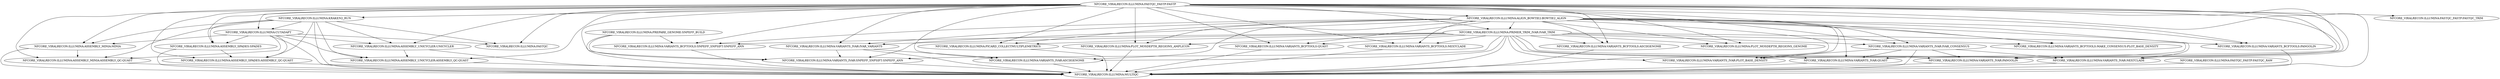 strict digraph "" {
	"NFCORE_VIRALRECON:ILLUMINA:PREPARE_GENOME:SNPEFF_BUILD" -> "NFCORE_VIRALRECON:ILLUMINA:VARIANTS_IVAR:SNPEFF_SNPSIFT:SNPEFF_ANN";
	"NFCORE_VIRALRECON:ILLUMINA:PREPARE_GENOME:SNPEFF_BUILD" -> "NFCORE_VIRALRECON:ILLUMINA:VARIANTS_BCFTOOLS:SNPEFF_SNPSIFT:SNPEFF_ANN";
	"NFCORE_VIRALRECON:ILLUMINA:PREPARE_GENOME:SNPEFF_BUILD" -> "NFCORE_VIRALRECON:ILLUMINA:MULTIQC";
	"NFCORE_VIRALRECON:ILLUMINA:VARIANTS_IVAR:ASCIIGENOME" -> "NFCORE_VIRALRECON:ILLUMINA:MULTIQC";
	"NFCORE_VIRALRECON:ILLUMINA:KRAKEN2_RUN" -> "NFCORE_VIRALRECON:ILLUMINA:CUTADAPT";
	"NFCORE_VIRALRECON:ILLUMINA:KRAKEN2_RUN" -> "NFCORE_VIRALRECON:ILLUMINA:FASTQC";
	"NFCORE_VIRALRECON:ILLUMINA:KRAKEN2_RUN" -> "NFCORE_VIRALRECON:ILLUMINA:ASSEMBLY_SPADES:SPADES";
	"NFCORE_VIRALRECON:ILLUMINA:KRAKEN2_RUN" -> "NFCORE_VIRALRECON:ILLUMINA:ASSEMBLY_SPADES:ASSEMBLY_QC:QUAST";
	"NFCORE_VIRALRECON:ILLUMINA:KRAKEN2_RUN" -> "NFCORE_VIRALRECON:ILLUMINA:ASSEMBLY_UNICYCLER:UNICYCLER";
	"NFCORE_VIRALRECON:ILLUMINA:KRAKEN2_RUN" -> "NFCORE_VIRALRECON:ILLUMINA:ASSEMBLY_UNICYCLER:ASSEMBLY_QC:QUAST";
	"NFCORE_VIRALRECON:ILLUMINA:KRAKEN2_RUN" -> "NFCORE_VIRALRECON:ILLUMINA:ASSEMBLY_MINIA:MINIA";
	"NFCORE_VIRALRECON:ILLUMINA:KRAKEN2_RUN" -> "NFCORE_VIRALRECON:ILLUMINA:ASSEMBLY_MINIA:ASSEMBLY_QC:QUAST";
	"NFCORE_VIRALRECON:ILLUMINA:KRAKEN2_RUN" -> "NFCORE_VIRALRECON:ILLUMINA:MULTIQC";
	"NFCORE_VIRALRECON:ILLUMINA:CUTADAPT" -> "NFCORE_VIRALRECON:ILLUMINA:FASTQC";
	"NFCORE_VIRALRECON:ILLUMINA:CUTADAPT" -> "NFCORE_VIRALRECON:ILLUMINA:ASSEMBLY_SPADES:SPADES";
	"NFCORE_VIRALRECON:ILLUMINA:CUTADAPT" -> "NFCORE_VIRALRECON:ILLUMINA:ASSEMBLY_SPADES:ASSEMBLY_QC:QUAST";
	"NFCORE_VIRALRECON:ILLUMINA:CUTADAPT" -> "NFCORE_VIRALRECON:ILLUMINA:ASSEMBLY_UNICYCLER:UNICYCLER";
	"NFCORE_VIRALRECON:ILLUMINA:CUTADAPT" -> "NFCORE_VIRALRECON:ILLUMINA:ASSEMBLY_UNICYCLER:ASSEMBLY_QC:QUAST";
	"NFCORE_VIRALRECON:ILLUMINA:CUTADAPT" -> "NFCORE_VIRALRECON:ILLUMINA:ASSEMBLY_MINIA:MINIA";
	"NFCORE_VIRALRECON:ILLUMINA:CUTADAPT" -> "NFCORE_VIRALRECON:ILLUMINA:ASSEMBLY_MINIA:ASSEMBLY_QC:QUAST";
	"NFCORE_VIRALRECON:ILLUMINA:CUTADAPT" -> "NFCORE_VIRALRECON:ILLUMINA:MULTIQC";
	"NFCORE_VIRALRECON:ILLUMINA:ALIGN_BOWTIE2:BOWTIE2_ALIGN" -> "NFCORE_VIRALRECON:ILLUMINA:VARIANTS_IVAR:ASCIIGENOME";
	"NFCORE_VIRALRECON:ILLUMINA:ALIGN_BOWTIE2:BOWTIE2_ALIGN" -> "NFCORE_VIRALRECON:ILLUMINA:VARIANTS_IVAR:SNPEFF_SNPSIFT:SNPEFF_ANN";
	"NFCORE_VIRALRECON:ILLUMINA:ALIGN_BOWTIE2:BOWTIE2_ALIGN" -> "NFCORE_VIRALRECON:ILLUMINA:PRIMER_TRIM_IVAR:IVAR_TRIM";
	"NFCORE_VIRALRECON:ILLUMINA:ALIGN_BOWTIE2:BOWTIE2_ALIGN" -> "NFCORE_VIRALRECON:ILLUMINA:PICARD_COLLECTMULTIPLEMETRICS";
	"NFCORE_VIRALRECON:ILLUMINA:ALIGN_BOWTIE2:BOWTIE2_ALIGN" -> "NFCORE_VIRALRECON:ILLUMINA:PLOT_MOSDEPTH_REGIONS_GENOME";
	"NFCORE_VIRALRECON:ILLUMINA:ALIGN_BOWTIE2:BOWTIE2_ALIGN" -> "NFCORE_VIRALRECON:ILLUMINA:PLOT_MOSDEPTH_REGIONS_AMPLICON";
	"NFCORE_VIRALRECON:ILLUMINA:ALIGN_BOWTIE2:BOWTIE2_ALIGN" -> "NFCORE_VIRALRECON:ILLUMINA:VARIANTS_IVAR:IVAR_VARIANTS";
	"NFCORE_VIRALRECON:ILLUMINA:ALIGN_BOWTIE2:BOWTIE2_ALIGN" -> "NFCORE_VIRALRECON:ILLUMINA:VARIANTS_IVAR:IVAR_CONSENSUS";
	"NFCORE_VIRALRECON:ILLUMINA:ALIGN_BOWTIE2:BOWTIE2_ALIGN" -> "NFCORE_VIRALRECON:ILLUMINA:VARIANTS_IVAR:PLOT_BASE_DENSITY";
	"NFCORE_VIRALRECON:ILLUMINA:ALIGN_BOWTIE2:BOWTIE2_ALIGN" -> "NFCORE_VIRALRECON:ILLUMINA:VARIANTS_IVAR:QUAST";
	"NFCORE_VIRALRECON:ILLUMINA:ALIGN_BOWTIE2:BOWTIE2_ALIGN" -> "NFCORE_VIRALRECON:ILLUMINA:VARIANTS_IVAR:PANGOLIN";
	"NFCORE_VIRALRECON:ILLUMINA:ALIGN_BOWTIE2:BOWTIE2_ALIGN" -> "NFCORE_VIRALRECON:ILLUMINA:VARIANTS_IVAR:NEXTCLADE";
	"NFCORE_VIRALRECON:ILLUMINA:ALIGN_BOWTIE2:BOWTIE2_ALIGN" -> "NFCORE_VIRALRECON:ILLUMINA:VARIANTS_BCFTOOLS:MAKE_CONSENSUS:PLOT_BASE_DENSITY";
	"NFCORE_VIRALRECON:ILLUMINA:ALIGN_BOWTIE2:BOWTIE2_ALIGN" -> "NFCORE_VIRALRECON:ILLUMINA:VARIANTS_BCFTOOLS:QUAST";
	"NFCORE_VIRALRECON:ILLUMINA:ALIGN_BOWTIE2:BOWTIE2_ALIGN" -> "NFCORE_VIRALRECON:ILLUMINA:VARIANTS_BCFTOOLS:PANGOLIN";
	"NFCORE_VIRALRECON:ILLUMINA:ALIGN_BOWTIE2:BOWTIE2_ALIGN" -> "NFCORE_VIRALRECON:ILLUMINA:VARIANTS_BCFTOOLS:NEXTCLADE";
	"NFCORE_VIRALRECON:ILLUMINA:ALIGN_BOWTIE2:BOWTIE2_ALIGN" -> "NFCORE_VIRALRECON:ILLUMINA:VARIANTS_BCFTOOLS:SNPEFF_SNPSIFT:SNPEFF_ANN";
	"NFCORE_VIRALRECON:ILLUMINA:ALIGN_BOWTIE2:BOWTIE2_ALIGN" -> "NFCORE_VIRALRECON:ILLUMINA:VARIANTS_BCFTOOLS:ASCIIGENOME";
	"NFCORE_VIRALRECON:ILLUMINA:ALIGN_BOWTIE2:BOWTIE2_ALIGN" -> "NFCORE_VIRALRECON:ILLUMINA:MULTIQC";
	"NFCORE_VIRALRECON:ILLUMINA:VARIANTS_IVAR:SNPEFF_SNPSIFT:SNPEFF_ANN" -> "NFCORE_VIRALRECON:ILLUMINA:MULTIQC";
	"NFCORE_VIRALRECON:ILLUMINA:FASTQC_FASTP:FASTQC_RAW" -> "NFCORE_VIRALRECON:ILLUMINA:MULTIQC";
	"NFCORE_VIRALRECON:ILLUMINA:FASTQC_FASTP:FASTP" -> "NFCORE_VIRALRECON:ILLUMINA:VARIANTS_IVAR:ASCIIGENOME";
	"NFCORE_VIRALRECON:ILLUMINA:FASTQC_FASTP:FASTP" -> "NFCORE_VIRALRECON:ILLUMINA:KRAKEN2_RUN";
	"NFCORE_VIRALRECON:ILLUMINA:FASTQC_FASTP:FASTP" -> "NFCORE_VIRALRECON:ILLUMINA:CUTADAPT";
	"NFCORE_VIRALRECON:ILLUMINA:FASTQC_FASTP:FASTP" -> "NFCORE_VIRALRECON:ILLUMINA:ALIGN_BOWTIE2:BOWTIE2_ALIGN";
	"NFCORE_VIRALRECON:ILLUMINA:FASTQC_FASTP:FASTP" -> "NFCORE_VIRALRECON:ILLUMINA:VARIANTS_IVAR:SNPEFF_SNPSIFT:SNPEFF_ANN";
	"NFCORE_VIRALRECON:ILLUMINA:FASTQC_FASTP:FASTP" -> "NFCORE_VIRALRECON:ILLUMINA:FASTQC_FASTP:FASTQC_TRIM";
	"NFCORE_VIRALRECON:ILLUMINA:FASTQC_FASTP:FASTP" -> "NFCORE_VIRALRECON:ILLUMINA:PRIMER_TRIM_IVAR:IVAR_TRIM";
	"NFCORE_VIRALRECON:ILLUMINA:FASTQC_FASTP:FASTP" -> "NFCORE_VIRALRECON:ILLUMINA:PICARD_COLLECTMULTIPLEMETRICS";
	"NFCORE_VIRALRECON:ILLUMINA:FASTQC_FASTP:FASTP" -> "NFCORE_VIRALRECON:ILLUMINA:PLOT_MOSDEPTH_REGIONS_GENOME";
	"NFCORE_VIRALRECON:ILLUMINA:FASTQC_FASTP:FASTP" -> "NFCORE_VIRALRECON:ILLUMINA:PLOT_MOSDEPTH_REGIONS_AMPLICON";
	"NFCORE_VIRALRECON:ILLUMINA:FASTQC_FASTP:FASTP" -> "NFCORE_VIRALRECON:ILLUMINA:VARIANTS_IVAR:IVAR_VARIANTS";
	"NFCORE_VIRALRECON:ILLUMINA:FASTQC_FASTP:FASTP" -> "NFCORE_VIRALRECON:ILLUMINA:VARIANTS_IVAR:IVAR_CONSENSUS";
	"NFCORE_VIRALRECON:ILLUMINA:FASTQC_FASTP:FASTP" -> "NFCORE_VIRALRECON:ILLUMINA:VARIANTS_IVAR:PLOT_BASE_DENSITY";
	"NFCORE_VIRALRECON:ILLUMINA:FASTQC_FASTP:FASTP" -> "NFCORE_VIRALRECON:ILLUMINA:VARIANTS_IVAR:QUAST";
	"NFCORE_VIRALRECON:ILLUMINA:FASTQC_FASTP:FASTP" -> "NFCORE_VIRALRECON:ILLUMINA:VARIANTS_IVAR:PANGOLIN";
	"NFCORE_VIRALRECON:ILLUMINA:FASTQC_FASTP:FASTP" -> "NFCORE_VIRALRECON:ILLUMINA:VARIANTS_IVAR:NEXTCLADE";
	"NFCORE_VIRALRECON:ILLUMINA:FASTQC_FASTP:FASTP" -> "NFCORE_VIRALRECON:ILLUMINA:VARIANTS_BCFTOOLS:MAKE_CONSENSUS:PLOT_BASE_DENSITY";
	"NFCORE_VIRALRECON:ILLUMINA:FASTQC_FASTP:FASTP" -> "NFCORE_VIRALRECON:ILLUMINA:VARIANTS_BCFTOOLS:QUAST";
	"NFCORE_VIRALRECON:ILLUMINA:FASTQC_FASTP:FASTP" -> "NFCORE_VIRALRECON:ILLUMINA:VARIANTS_BCFTOOLS:PANGOLIN";
	"NFCORE_VIRALRECON:ILLUMINA:FASTQC_FASTP:FASTP" -> "NFCORE_VIRALRECON:ILLUMINA:VARIANTS_BCFTOOLS:NEXTCLADE";
	"NFCORE_VIRALRECON:ILLUMINA:FASTQC_FASTP:FASTP" -> "NFCORE_VIRALRECON:ILLUMINA:VARIANTS_BCFTOOLS:SNPEFF_SNPSIFT:SNPEFF_ANN";
	"NFCORE_VIRALRECON:ILLUMINA:FASTQC_FASTP:FASTP" -> "NFCORE_VIRALRECON:ILLUMINA:VARIANTS_BCFTOOLS:ASCIIGENOME";
	"NFCORE_VIRALRECON:ILLUMINA:FASTQC_FASTP:FASTP" -> "NFCORE_VIRALRECON:ILLUMINA:FASTQC";
	"NFCORE_VIRALRECON:ILLUMINA:FASTQC_FASTP:FASTP" -> "NFCORE_VIRALRECON:ILLUMINA:ASSEMBLY_SPADES:SPADES";
	"NFCORE_VIRALRECON:ILLUMINA:FASTQC_FASTP:FASTP" -> "NFCORE_VIRALRECON:ILLUMINA:ASSEMBLY_SPADES:ASSEMBLY_QC:QUAST";
	"NFCORE_VIRALRECON:ILLUMINA:FASTQC_FASTP:FASTP" -> "NFCORE_VIRALRECON:ILLUMINA:ASSEMBLY_UNICYCLER:UNICYCLER";
	"NFCORE_VIRALRECON:ILLUMINA:FASTQC_FASTP:FASTP" -> "NFCORE_VIRALRECON:ILLUMINA:ASSEMBLY_UNICYCLER:ASSEMBLY_QC:QUAST";
	"NFCORE_VIRALRECON:ILLUMINA:FASTQC_FASTP:FASTP" -> "NFCORE_VIRALRECON:ILLUMINA:ASSEMBLY_MINIA:MINIA";
	"NFCORE_VIRALRECON:ILLUMINA:FASTQC_FASTP:FASTP" -> "NFCORE_VIRALRECON:ILLUMINA:ASSEMBLY_MINIA:ASSEMBLY_QC:QUAST";
	"NFCORE_VIRALRECON:ILLUMINA:FASTQC_FASTP:FASTP" -> "NFCORE_VIRALRECON:ILLUMINA:MULTIQC";
	"NFCORE_VIRALRECON:ILLUMINA:PRIMER_TRIM_IVAR:IVAR_TRIM" -> "NFCORE_VIRALRECON:ILLUMINA:VARIANTS_IVAR:ASCIIGENOME";
	"NFCORE_VIRALRECON:ILLUMINA:PRIMER_TRIM_IVAR:IVAR_TRIM" -> "NFCORE_VIRALRECON:ILLUMINA:VARIANTS_IVAR:SNPEFF_SNPSIFT:SNPEFF_ANN";
	"NFCORE_VIRALRECON:ILLUMINA:PRIMER_TRIM_IVAR:IVAR_TRIM" -> "NFCORE_VIRALRECON:ILLUMINA:PICARD_COLLECTMULTIPLEMETRICS";
	"NFCORE_VIRALRECON:ILLUMINA:PRIMER_TRIM_IVAR:IVAR_TRIM" -> "NFCORE_VIRALRECON:ILLUMINA:PLOT_MOSDEPTH_REGIONS_GENOME";
	"NFCORE_VIRALRECON:ILLUMINA:PRIMER_TRIM_IVAR:IVAR_TRIM" -> "NFCORE_VIRALRECON:ILLUMINA:PLOT_MOSDEPTH_REGIONS_AMPLICON";
	"NFCORE_VIRALRECON:ILLUMINA:PRIMER_TRIM_IVAR:IVAR_TRIM" -> "NFCORE_VIRALRECON:ILLUMINA:VARIANTS_IVAR:IVAR_VARIANTS";
	"NFCORE_VIRALRECON:ILLUMINA:PRIMER_TRIM_IVAR:IVAR_TRIM" -> "NFCORE_VIRALRECON:ILLUMINA:VARIANTS_IVAR:IVAR_CONSENSUS";
	"NFCORE_VIRALRECON:ILLUMINA:PRIMER_TRIM_IVAR:IVAR_TRIM" -> "NFCORE_VIRALRECON:ILLUMINA:VARIANTS_IVAR:PLOT_BASE_DENSITY";
	"NFCORE_VIRALRECON:ILLUMINA:PRIMER_TRIM_IVAR:IVAR_TRIM" -> "NFCORE_VIRALRECON:ILLUMINA:VARIANTS_IVAR:QUAST";
	"NFCORE_VIRALRECON:ILLUMINA:PRIMER_TRIM_IVAR:IVAR_TRIM" -> "NFCORE_VIRALRECON:ILLUMINA:VARIANTS_IVAR:PANGOLIN";
	"NFCORE_VIRALRECON:ILLUMINA:PRIMER_TRIM_IVAR:IVAR_TRIM" -> "NFCORE_VIRALRECON:ILLUMINA:VARIANTS_IVAR:NEXTCLADE";
	"NFCORE_VIRALRECON:ILLUMINA:PRIMER_TRIM_IVAR:IVAR_TRIM" -> "NFCORE_VIRALRECON:ILLUMINA:VARIANTS_BCFTOOLS:MAKE_CONSENSUS:PLOT_BASE_DENSITY";
	"NFCORE_VIRALRECON:ILLUMINA:PRIMER_TRIM_IVAR:IVAR_TRIM" -> "NFCORE_VIRALRECON:ILLUMINA:VARIANTS_BCFTOOLS:QUAST";
	"NFCORE_VIRALRECON:ILLUMINA:PRIMER_TRIM_IVAR:IVAR_TRIM" -> "NFCORE_VIRALRECON:ILLUMINA:VARIANTS_BCFTOOLS:PANGOLIN";
	"NFCORE_VIRALRECON:ILLUMINA:PRIMER_TRIM_IVAR:IVAR_TRIM" -> "NFCORE_VIRALRECON:ILLUMINA:VARIANTS_BCFTOOLS:NEXTCLADE";
	"NFCORE_VIRALRECON:ILLUMINA:PRIMER_TRIM_IVAR:IVAR_TRIM" -> "NFCORE_VIRALRECON:ILLUMINA:VARIANTS_BCFTOOLS:SNPEFF_SNPSIFT:SNPEFF_ANN";
	"NFCORE_VIRALRECON:ILLUMINA:PRIMER_TRIM_IVAR:IVAR_TRIM" -> "NFCORE_VIRALRECON:ILLUMINA:VARIANTS_BCFTOOLS:ASCIIGENOME";
	"NFCORE_VIRALRECON:ILLUMINA:PRIMER_TRIM_IVAR:IVAR_TRIM" -> "NFCORE_VIRALRECON:ILLUMINA:MULTIQC";
	"NFCORE_VIRALRECON:ILLUMINA:PICARD_COLLECTMULTIPLEMETRICS" -> "NFCORE_VIRALRECON:ILLUMINA:MULTIQC";
	"NFCORE_VIRALRECON:ILLUMINA:PLOT_MOSDEPTH_REGIONS_AMPLICON" -> "NFCORE_VIRALRECON:ILLUMINA:MULTIQC";
	"NFCORE_VIRALRECON:ILLUMINA:VARIANTS_IVAR:IVAR_VARIANTS" -> "NFCORE_VIRALRECON:ILLUMINA:VARIANTS_IVAR:ASCIIGENOME";
	"NFCORE_VIRALRECON:ILLUMINA:VARIANTS_IVAR:IVAR_VARIANTS" -> "NFCORE_VIRALRECON:ILLUMINA:VARIANTS_IVAR:SNPEFF_SNPSIFT:SNPEFF_ANN";
	"NFCORE_VIRALRECON:ILLUMINA:VARIANTS_IVAR:IVAR_VARIANTS" -> "NFCORE_VIRALRECON:ILLUMINA:MULTIQC";
	"NFCORE_VIRALRECON:ILLUMINA:VARIANTS_IVAR:IVAR_CONSENSUS" -> "NFCORE_VIRALRECON:ILLUMINA:VARIANTS_IVAR:PLOT_BASE_DENSITY";
	"NFCORE_VIRALRECON:ILLUMINA:VARIANTS_IVAR:IVAR_CONSENSUS" -> "NFCORE_VIRALRECON:ILLUMINA:VARIANTS_IVAR:QUAST";
	"NFCORE_VIRALRECON:ILLUMINA:VARIANTS_IVAR:IVAR_CONSENSUS" -> "NFCORE_VIRALRECON:ILLUMINA:VARIANTS_IVAR:PANGOLIN";
	"NFCORE_VIRALRECON:ILLUMINA:VARIANTS_IVAR:IVAR_CONSENSUS" -> "NFCORE_VIRALRECON:ILLUMINA:VARIANTS_IVAR:NEXTCLADE";
	"NFCORE_VIRALRECON:ILLUMINA:VARIANTS_IVAR:IVAR_CONSENSUS" -> "NFCORE_VIRALRECON:ILLUMINA:MULTIQC";
	"NFCORE_VIRALRECON:ILLUMINA:VARIANTS_IVAR:QUAST" -> "NFCORE_VIRALRECON:ILLUMINA:MULTIQC";
	"NFCORE_VIRALRECON:ILLUMINA:VARIANTS_IVAR:PANGOLIN" -> "NFCORE_VIRALRECON:ILLUMINA:MULTIQC";
	"NFCORE_VIRALRECON:ILLUMINA:VARIANTS_IVAR:NEXTCLADE" -> "NFCORE_VIRALRECON:ILLUMINA:MULTIQC";
	"NFCORE_VIRALRECON:ILLUMINA:VARIANTS_BCFTOOLS:QUAST" -> "NFCORE_VIRALRECON:ILLUMINA:MULTIQC";
	"NFCORE_VIRALRECON:ILLUMINA:VARIANTS_BCFTOOLS:PANGOLIN" -> "NFCORE_VIRALRECON:ILLUMINA:MULTIQC";
	"NFCORE_VIRALRECON:ILLUMINA:VARIANTS_BCFTOOLS:NEXTCLADE" -> "NFCORE_VIRALRECON:ILLUMINA:MULTIQC";
	"NFCORE_VIRALRECON:ILLUMINA:VARIANTS_BCFTOOLS:SNPEFF_SNPSIFT:SNPEFF_ANN" -> "NFCORE_VIRALRECON:ILLUMINA:MULTIQC";
	"NFCORE_VIRALRECON:ILLUMINA:VARIANTS_BCFTOOLS:ASCIIGENOME" -> "NFCORE_VIRALRECON:ILLUMINA:MULTIQC";
	"NFCORE_VIRALRECON:ILLUMINA:ASSEMBLY_SPADES:SPADES" -> "NFCORE_VIRALRECON:ILLUMINA:ASSEMBLY_SPADES:ASSEMBLY_QC:QUAST";
	"NFCORE_VIRALRECON:ILLUMINA:ASSEMBLY_SPADES:SPADES" -> "NFCORE_VIRALRECON:ILLUMINA:MULTIQC";
	"NFCORE_VIRALRECON:ILLUMINA:ASSEMBLY_SPADES:ASSEMBLY_QC:QUAST" -> "NFCORE_VIRALRECON:ILLUMINA:MULTIQC";
	"NFCORE_VIRALRECON:ILLUMINA:ASSEMBLY_UNICYCLER:UNICYCLER" -> "NFCORE_VIRALRECON:ILLUMINA:ASSEMBLY_UNICYCLER:ASSEMBLY_QC:QUAST";
	"NFCORE_VIRALRECON:ILLUMINA:ASSEMBLY_UNICYCLER:UNICYCLER" -> "NFCORE_VIRALRECON:ILLUMINA:MULTIQC";
	"NFCORE_VIRALRECON:ILLUMINA:ASSEMBLY_UNICYCLER:ASSEMBLY_QC:QUAST" -> "NFCORE_VIRALRECON:ILLUMINA:MULTIQC";
	"NFCORE_VIRALRECON:ILLUMINA:ASSEMBLY_MINIA:MINIA" -> "NFCORE_VIRALRECON:ILLUMINA:ASSEMBLY_MINIA:ASSEMBLY_QC:QUAST";
	"NFCORE_VIRALRECON:ILLUMINA:ASSEMBLY_MINIA:MINIA" -> "NFCORE_VIRALRECON:ILLUMINA:MULTIQC";
	"NFCORE_VIRALRECON:ILLUMINA:ASSEMBLY_MINIA:ASSEMBLY_QC:QUAST" -> "NFCORE_VIRALRECON:ILLUMINA:MULTIQC";
}
